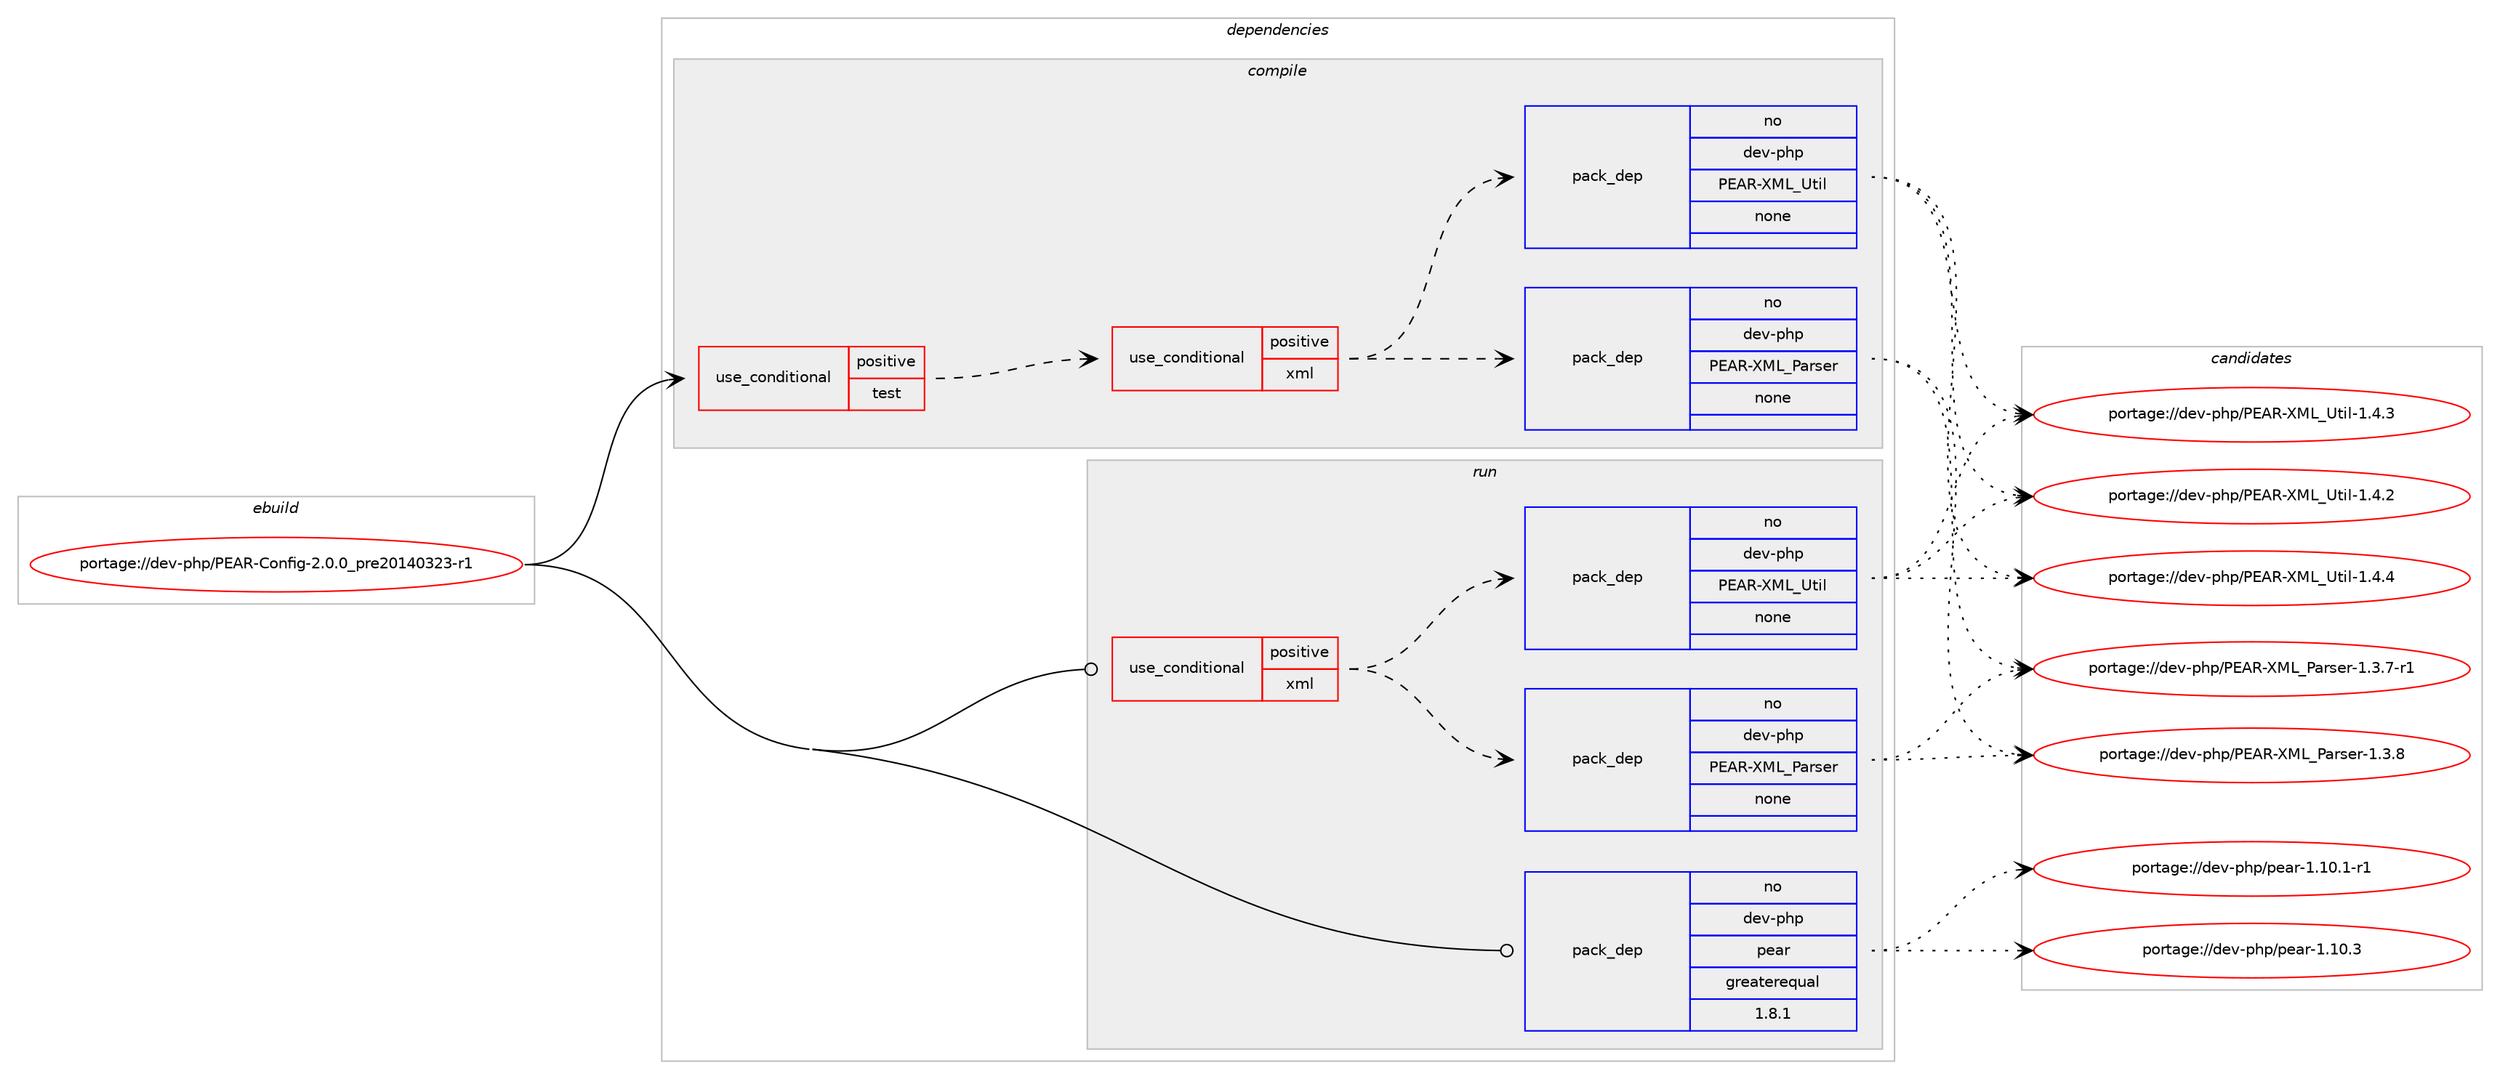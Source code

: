 digraph prolog {

# *************
# Graph options
# *************

newrank=true;
concentrate=true;
compound=true;
graph [rankdir=LR,fontname=Helvetica,fontsize=10,ranksep=1.5];#, ranksep=2.5, nodesep=0.2];
edge  [arrowhead=vee];
node  [fontname=Helvetica,fontsize=10];

# **********
# The ebuild
# **********

subgraph cluster_leftcol {
color=gray;
label=<<i>ebuild</i>>;
id [label="portage://dev-php/PEAR-Config-2.0.0_pre20140323-r1", color=red, width=4, href="../dev-php/PEAR-Config-2.0.0_pre20140323-r1.svg"];
}

# ****************
# The dependencies
# ****************

subgraph cluster_midcol {
color=gray;
label=<<i>dependencies</i>>;
subgraph cluster_compile {
fillcolor="#eeeeee";
style=filled;
label=<<i>compile</i>>;
subgraph cond121113 {
dependency477956 [label=<<TABLE BORDER="0" CELLBORDER="1" CELLSPACING="0" CELLPADDING="4"><TR><TD ROWSPAN="3" CELLPADDING="10">use_conditional</TD></TR><TR><TD>positive</TD></TR><TR><TD>test</TD></TR></TABLE>>, shape=none, color=red];
subgraph cond121114 {
dependency477957 [label=<<TABLE BORDER="0" CELLBORDER="1" CELLSPACING="0" CELLPADDING="4"><TR><TD ROWSPAN="3" CELLPADDING="10">use_conditional</TD></TR><TR><TD>positive</TD></TR><TR><TD>xml</TD></TR></TABLE>>, shape=none, color=red];
subgraph pack351787 {
dependency477958 [label=<<TABLE BORDER="0" CELLBORDER="1" CELLSPACING="0" CELLPADDING="4" WIDTH="220"><TR><TD ROWSPAN="6" CELLPADDING="30">pack_dep</TD></TR><TR><TD WIDTH="110">no</TD></TR><TR><TD>dev-php</TD></TR><TR><TD>PEAR-XML_Parser</TD></TR><TR><TD>none</TD></TR><TR><TD></TD></TR></TABLE>>, shape=none, color=blue];
}
dependency477957:e -> dependency477958:w [weight=20,style="dashed",arrowhead="vee"];
subgraph pack351788 {
dependency477959 [label=<<TABLE BORDER="0" CELLBORDER="1" CELLSPACING="0" CELLPADDING="4" WIDTH="220"><TR><TD ROWSPAN="6" CELLPADDING="30">pack_dep</TD></TR><TR><TD WIDTH="110">no</TD></TR><TR><TD>dev-php</TD></TR><TR><TD>PEAR-XML_Util</TD></TR><TR><TD>none</TD></TR><TR><TD></TD></TR></TABLE>>, shape=none, color=blue];
}
dependency477957:e -> dependency477959:w [weight=20,style="dashed",arrowhead="vee"];
}
dependency477956:e -> dependency477957:w [weight=20,style="dashed",arrowhead="vee"];
}
id:e -> dependency477956:w [weight=20,style="solid",arrowhead="vee"];
}
subgraph cluster_compileandrun {
fillcolor="#eeeeee";
style=filled;
label=<<i>compile and run</i>>;
}
subgraph cluster_run {
fillcolor="#eeeeee";
style=filled;
label=<<i>run</i>>;
subgraph cond121115 {
dependency477960 [label=<<TABLE BORDER="0" CELLBORDER="1" CELLSPACING="0" CELLPADDING="4"><TR><TD ROWSPAN="3" CELLPADDING="10">use_conditional</TD></TR><TR><TD>positive</TD></TR><TR><TD>xml</TD></TR></TABLE>>, shape=none, color=red];
subgraph pack351789 {
dependency477961 [label=<<TABLE BORDER="0" CELLBORDER="1" CELLSPACING="0" CELLPADDING="4" WIDTH="220"><TR><TD ROWSPAN="6" CELLPADDING="30">pack_dep</TD></TR><TR><TD WIDTH="110">no</TD></TR><TR><TD>dev-php</TD></TR><TR><TD>PEAR-XML_Parser</TD></TR><TR><TD>none</TD></TR><TR><TD></TD></TR></TABLE>>, shape=none, color=blue];
}
dependency477960:e -> dependency477961:w [weight=20,style="dashed",arrowhead="vee"];
subgraph pack351790 {
dependency477962 [label=<<TABLE BORDER="0" CELLBORDER="1" CELLSPACING="0" CELLPADDING="4" WIDTH="220"><TR><TD ROWSPAN="6" CELLPADDING="30">pack_dep</TD></TR><TR><TD WIDTH="110">no</TD></TR><TR><TD>dev-php</TD></TR><TR><TD>PEAR-XML_Util</TD></TR><TR><TD>none</TD></TR><TR><TD></TD></TR></TABLE>>, shape=none, color=blue];
}
dependency477960:e -> dependency477962:w [weight=20,style="dashed",arrowhead="vee"];
}
id:e -> dependency477960:w [weight=20,style="solid",arrowhead="odot"];
subgraph pack351791 {
dependency477963 [label=<<TABLE BORDER="0" CELLBORDER="1" CELLSPACING="0" CELLPADDING="4" WIDTH="220"><TR><TD ROWSPAN="6" CELLPADDING="30">pack_dep</TD></TR><TR><TD WIDTH="110">no</TD></TR><TR><TD>dev-php</TD></TR><TR><TD>pear</TD></TR><TR><TD>greaterequal</TD></TR><TR><TD>1.8.1</TD></TR></TABLE>>, shape=none, color=blue];
}
id:e -> dependency477963:w [weight=20,style="solid",arrowhead="odot"];
}
}

# **************
# The candidates
# **************

subgraph cluster_choices {
rank=same;
color=gray;
label=<<i>candidates</i>>;

subgraph choice351787 {
color=black;
nodesep=1;
choice10010111845112104112478069658245887776958097114115101114454946514656 [label="portage://dev-php/PEAR-XML_Parser-1.3.8", color=red, width=4,href="../dev-php/PEAR-XML_Parser-1.3.8.svg"];
choice100101118451121041124780696582458877769580971141151011144549465146554511449 [label="portage://dev-php/PEAR-XML_Parser-1.3.7-r1", color=red, width=4,href="../dev-php/PEAR-XML_Parser-1.3.7-r1.svg"];
dependency477958:e -> choice10010111845112104112478069658245887776958097114115101114454946514656:w [style=dotted,weight="100"];
dependency477958:e -> choice100101118451121041124780696582458877769580971141151011144549465146554511449:w [style=dotted,weight="100"];
}
subgraph choice351788 {
color=black;
nodesep=1;
choice100101118451121041124780696582458877769585116105108454946524652 [label="portage://dev-php/PEAR-XML_Util-1.4.4", color=red, width=4,href="../dev-php/PEAR-XML_Util-1.4.4.svg"];
choice100101118451121041124780696582458877769585116105108454946524651 [label="portage://dev-php/PEAR-XML_Util-1.4.3", color=red, width=4,href="../dev-php/PEAR-XML_Util-1.4.3.svg"];
choice100101118451121041124780696582458877769585116105108454946524650 [label="portage://dev-php/PEAR-XML_Util-1.4.2", color=red, width=4,href="../dev-php/PEAR-XML_Util-1.4.2.svg"];
dependency477959:e -> choice100101118451121041124780696582458877769585116105108454946524652:w [style=dotted,weight="100"];
dependency477959:e -> choice100101118451121041124780696582458877769585116105108454946524651:w [style=dotted,weight="100"];
dependency477959:e -> choice100101118451121041124780696582458877769585116105108454946524650:w [style=dotted,weight="100"];
}
subgraph choice351789 {
color=black;
nodesep=1;
choice10010111845112104112478069658245887776958097114115101114454946514656 [label="portage://dev-php/PEAR-XML_Parser-1.3.8", color=red, width=4,href="../dev-php/PEAR-XML_Parser-1.3.8.svg"];
choice100101118451121041124780696582458877769580971141151011144549465146554511449 [label="portage://dev-php/PEAR-XML_Parser-1.3.7-r1", color=red, width=4,href="../dev-php/PEAR-XML_Parser-1.3.7-r1.svg"];
dependency477961:e -> choice10010111845112104112478069658245887776958097114115101114454946514656:w [style=dotted,weight="100"];
dependency477961:e -> choice100101118451121041124780696582458877769580971141151011144549465146554511449:w [style=dotted,weight="100"];
}
subgraph choice351790 {
color=black;
nodesep=1;
choice100101118451121041124780696582458877769585116105108454946524652 [label="portage://dev-php/PEAR-XML_Util-1.4.4", color=red, width=4,href="../dev-php/PEAR-XML_Util-1.4.4.svg"];
choice100101118451121041124780696582458877769585116105108454946524651 [label="portage://dev-php/PEAR-XML_Util-1.4.3", color=red, width=4,href="../dev-php/PEAR-XML_Util-1.4.3.svg"];
choice100101118451121041124780696582458877769585116105108454946524650 [label="portage://dev-php/PEAR-XML_Util-1.4.2", color=red, width=4,href="../dev-php/PEAR-XML_Util-1.4.2.svg"];
dependency477962:e -> choice100101118451121041124780696582458877769585116105108454946524652:w [style=dotted,weight="100"];
dependency477962:e -> choice100101118451121041124780696582458877769585116105108454946524651:w [style=dotted,weight="100"];
dependency477962:e -> choice100101118451121041124780696582458877769585116105108454946524650:w [style=dotted,weight="100"];
}
subgraph choice351791 {
color=black;
nodesep=1;
choice10010111845112104112471121019711445494649484651 [label="portage://dev-php/pear-1.10.3", color=red, width=4,href="../dev-php/pear-1.10.3.svg"];
choice100101118451121041124711210197114454946494846494511449 [label="portage://dev-php/pear-1.10.1-r1", color=red, width=4,href="../dev-php/pear-1.10.1-r1.svg"];
dependency477963:e -> choice10010111845112104112471121019711445494649484651:w [style=dotted,weight="100"];
dependency477963:e -> choice100101118451121041124711210197114454946494846494511449:w [style=dotted,weight="100"];
}
}

}
